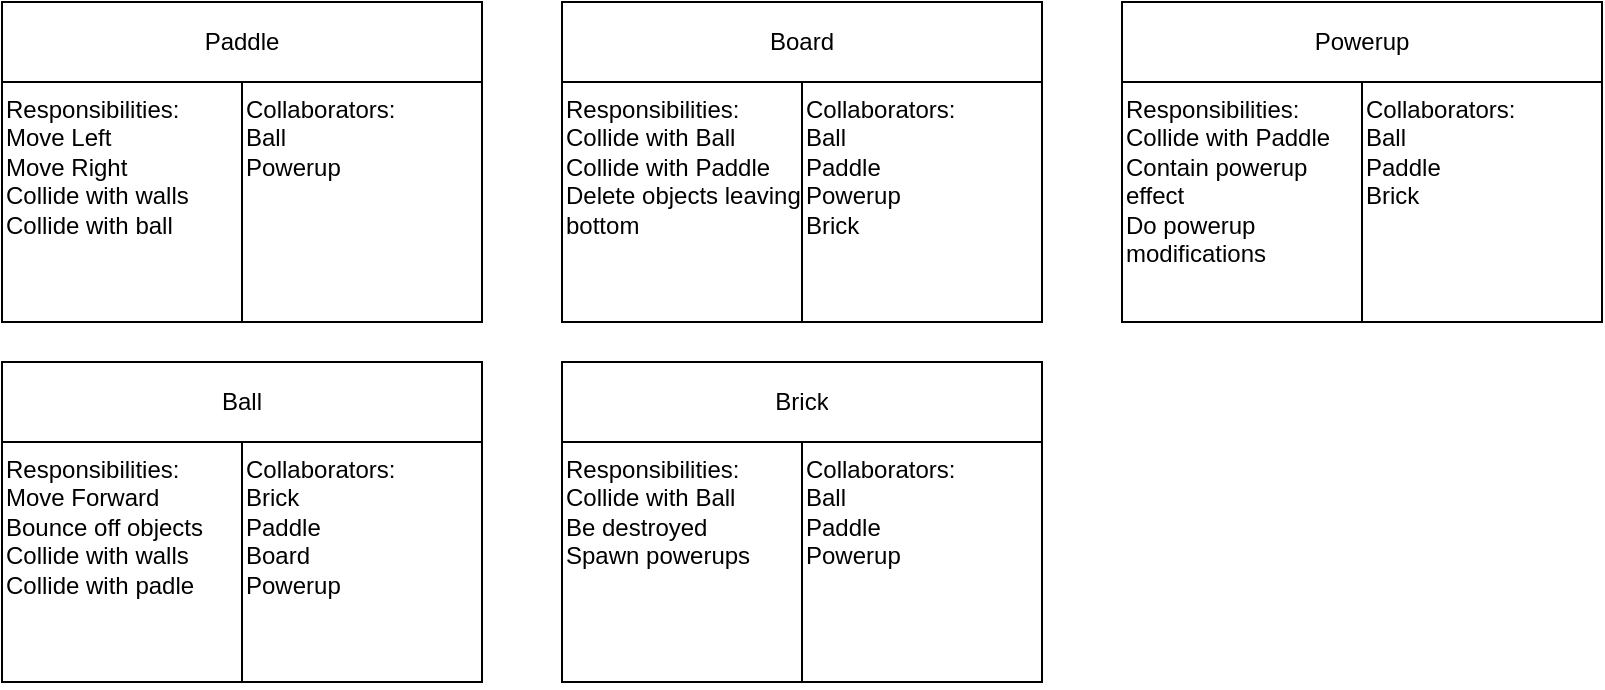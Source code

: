 <mxfile version="20.4.1" type="device"><diagram id="Ho-B-RkuxmMPtl5zC5Pr" name="Page-1"><mxGraphModel dx="446" dy="649" grid="1" gridSize="10" guides="1" tooltips="1" connect="1" arrows="1" fold="1" page="1" pageScale="1" pageWidth="850" pageHeight="1100" math="0" shadow="0"><root><mxCell id="0"/><mxCell id="1" parent="0"/><mxCell id="bUyKYIeR4zsb5nGHVlZy-1" value="" style="shape=table;startSize=0;container=1;collapsible=0;childLayout=tableLayout;" vertex="1" parent="1"><mxGeometry x="40" y="40" width="240" height="160" as="geometry"/></mxCell><mxCell id="bUyKYIeR4zsb5nGHVlZy-2" value="" style="shape=tableRow;horizontal=0;startSize=0;swimlaneHead=0;swimlaneBody=0;top=0;left=0;bottom=0;right=0;collapsible=0;dropTarget=0;fillColor=none;points=[[0,0.5],[1,0.5]];portConstraint=eastwest;" vertex="1" parent="bUyKYIeR4zsb5nGHVlZy-1"><mxGeometry width="240" height="40" as="geometry"/></mxCell><mxCell id="bUyKYIeR4zsb5nGHVlZy-3" value="Paddle" style="shape=partialRectangle;html=1;whiteSpace=wrap;connectable=0;overflow=hidden;fillColor=none;top=0;left=0;bottom=0;right=0;pointerEvents=1;rowspan=1;colspan=2;" vertex="1" parent="bUyKYIeR4zsb5nGHVlZy-2"><mxGeometry width="240" height="40" as="geometry"><mxRectangle width="120" height="40" as="alternateBounds"/></mxGeometry></mxCell><mxCell id="bUyKYIeR4zsb5nGHVlZy-4" value="" style="shape=partialRectangle;html=1;whiteSpace=wrap;connectable=0;overflow=hidden;fillColor=none;top=0;left=0;bottom=0;right=0;pointerEvents=1;" vertex="1" visible="0" parent="bUyKYIeR4zsb5nGHVlZy-2"><mxGeometry x="120" width="120" height="40" as="geometry"><mxRectangle width="120" height="40" as="alternateBounds"/></mxGeometry></mxCell><mxCell id="bUyKYIeR4zsb5nGHVlZy-5" value="" style="shape=tableRow;horizontal=0;startSize=0;swimlaneHead=0;swimlaneBody=0;top=0;left=0;bottom=0;right=0;collapsible=0;dropTarget=0;fillColor=none;points=[[0,0.5],[1,0.5]];portConstraint=eastwest;" vertex="1" parent="bUyKYIeR4zsb5nGHVlZy-1"><mxGeometry y="40" width="240" height="120" as="geometry"/></mxCell><mxCell id="bUyKYIeR4zsb5nGHVlZy-6" value="Responsibilities:&lt;br&gt;Move Left&lt;br&gt;Move Right&lt;br&gt;Collide with walls&lt;br&gt;Collide with ball" style="shape=partialRectangle;html=1;whiteSpace=wrap;connectable=0;overflow=hidden;fillColor=none;top=0;left=0;bottom=0;right=0;pointerEvents=1;align=left;verticalAlign=top;" vertex="1" parent="bUyKYIeR4zsb5nGHVlZy-5"><mxGeometry width="120" height="120" as="geometry"><mxRectangle width="120" height="120" as="alternateBounds"/></mxGeometry></mxCell><mxCell id="bUyKYIeR4zsb5nGHVlZy-7" value="Collaborators:&lt;br&gt;Ball&lt;br&gt;Powerup" style="shape=partialRectangle;html=1;whiteSpace=wrap;connectable=0;overflow=hidden;fillColor=none;top=0;left=0;bottom=0;right=0;pointerEvents=1;align=left;verticalAlign=top;" vertex="1" parent="bUyKYIeR4zsb5nGHVlZy-5"><mxGeometry x="120" width="120" height="120" as="geometry"><mxRectangle width="120" height="120" as="alternateBounds"/></mxGeometry></mxCell><mxCell id="bUyKYIeR4zsb5nGHVlZy-8" value="" style="shape=table;startSize=0;container=1;collapsible=0;childLayout=tableLayout;" vertex="1" parent="1"><mxGeometry x="320" y="40" width="240" height="160" as="geometry"/></mxCell><mxCell id="bUyKYIeR4zsb5nGHVlZy-9" value="" style="shape=tableRow;horizontal=0;startSize=0;swimlaneHead=0;swimlaneBody=0;top=0;left=0;bottom=0;right=0;collapsible=0;dropTarget=0;fillColor=none;points=[[0,0.5],[1,0.5]];portConstraint=eastwest;" vertex="1" parent="bUyKYIeR4zsb5nGHVlZy-8"><mxGeometry width="240" height="40" as="geometry"/></mxCell><mxCell id="bUyKYIeR4zsb5nGHVlZy-10" value="Board" style="shape=partialRectangle;html=1;whiteSpace=wrap;connectable=0;overflow=hidden;fillColor=none;top=0;left=0;bottom=0;right=0;pointerEvents=1;rowspan=1;colspan=2;" vertex="1" parent="bUyKYIeR4zsb5nGHVlZy-9"><mxGeometry width="240" height="40" as="geometry"><mxRectangle width="120" height="40" as="alternateBounds"/></mxGeometry></mxCell><mxCell id="bUyKYIeR4zsb5nGHVlZy-11" value="" style="shape=partialRectangle;html=1;whiteSpace=wrap;connectable=0;overflow=hidden;fillColor=none;top=0;left=0;bottom=0;right=0;pointerEvents=1;" vertex="1" visible="0" parent="bUyKYIeR4zsb5nGHVlZy-9"><mxGeometry x="120" width="120" height="40" as="geometry"><mxRectangle width="120" height="40" as="alternateBounds"/></mxGeometry></mxCell><mxCell id="bUyKYIeR4zsb5nGHVlZy-12" value="" style="shape=tableRow;horizontal=0;startSize=0;swimlaneHead=0;swimlaneBody=0;top=0;left=0;bottom=0;right=0;collapsible=0;dropTarget=0;fillColor=none;points=[[0,0.5],[1,0.5]];portConstraint=eastwest;" vertex="1" parent="bUyKYIeR4zsb5nGHVlZy-8"><mxGeometry y="40" width="240" height="120" as="geometry"/></mxCell><mxCell id="bUyKYIeR4zsb5nGHVlZy-13" value="Responsibilities:&lt;br&gt;Collide with Ball&lt;br&gt;Collide with Paddle&lt;br&gt;Delete objects leaving bottom" style="shape=partialRectangle;html=1;whiteSpace=wrap;connectable=0;overflow=hidden;fillColor=none;top=0;left=0;bottom=0;right=0;pointerEvents=1;align=left;verticalAlign=top;" vertex="1" parent="bUyKYIeR4zsb5nGHVlZy-12"><mxGeometry width="120" height="120" as="geometry"><mxRectangle width="120" height="120" as="alternateBounds"/></mxGeometry></mxCell><mxCell id="bUyKYIeR4zsb5nGHVlZy-14" value="Collaborators:&lt;br&gt;Ball&lt;br&gt;Paddle&lt;br&gt;Powerup&lt;br&gt;Brick" style="shape=partialRectangle;html=1;whiteSpace=wrap;connectable=0;overflow=hidden;fillColor=none;top=0;left=0;bottom=0;right=0;pointerEvents=1;align=left;verticalAlign=top;" vertex="1" parent="bUyKYIeR4zsb5nGHVlZy-12"><mxGeometry x="120" width="120" height="120" as="geometry"><mxRectangle width="120" height="120" as="alternateBounds"/></mxGeometry></mxCell><mxCell id="bUyKYIeR4zsb5nGHVlZy-15" value="" style="shape=table;startSize=0;container=1;collapsible=0;childLayout=tableLayout;" vertex="1" parent="1"><mxGeometry x="40" y="220" width="240" height="160" as="geometry"/></mxCell><mxCell id="bUyKYIeR4zsb5nGHVlZy-16" value="" style="shape=tableRow;horizontal=0;startSize=0;swimlaneHead=0;swimlaneBody=0;top=0;left=0;bottom=0;right=0;collapsible=0;dropTarget=0;fillColor=none;points=[[0,0.5],[1,0.5]];portConstraint=eastwest;" vertex="1" parent="bUyKYIeR4zsb5nGHVlZy-15"><mxGeometry width="240" height="40" as="geometry"/></mxCell><mxCell id="bUyKYIeR4zsb5nGHVlZy-17" value="Ball" style="shape=partialRectangle;html=1;whiteSpace=wrap;connectable=0;overflow=hidden;fillColor=none;top=0;left=0;bottom=0;right=0;pointerEvents=1;rowspan=1;colspan=2;" vertex="1" parent="bUyKYIeR4zsb5nGHVlZy-16"><mxGeometry width="240" height="40" as="geometry"><mxRectangle width="120" height="40" as="alternateBounds"/></mxGeometry></mxCell><mxCell id="bUyKYIeR4zsb5nGHVlZy-18" value="" style="shape=partialRectangle;html=1;whiteSpace=wrap;connectable=0;overflow=hidden;fillColor=none;top=0;left=0;bottom=0;right=0;pointerEvents=1;" vertex="1" visible="0" parent="bUyKYIeR4zsb5nGHVlZy-16"><mxGeometry x="120" width="120" height="40" as="geometry"><mxRectangle width="120" height="40" as="alternateBounds"/></mxGeometry></mxCell><mxCell id="bUyKYIeR4zsb5nGHVlZy-19" value="" style="shape=tableRow;horizontal=0;startSize=0;swimlaneHead=0;swimlaneBody=0;top=0;left=0;bottom=0;right=0;collapsible=0;dropTarget=0;fillColor=none;points=[[0,0.5],[1,0.5]];portConstraint=eastwest;" vertex="1" parent="bUyKYIeR4zsb5nGHVlZy-15"><mxGeometry y="40" width="240" height="120" as="geometry"/></mxCell><mxCell id="bUyKYIeR4zsb5nGHVlZy-20" value="Responsibilities:&lt;br&gt;Move Forward&lt;br&gt;Bounce off objects&lt;br&gt;Collide with walls&lt;br&gt;Collide with padle" style="shape=partialRectangle;html=1;whiteSpace=wrap;connectable=0;overflow=hidden;fillColor=none;top=0;left=0;bottom=0;right=0;pointerEvents=1;align=left;verticalAlign=top;" vertex="1" parent="bUyKYIeR4zsb5nGHVlZy-19"><mxGeometry width="120" height="120" as="geometry"><mxRectangle width="120" height="120" as="alternateBounds"/></mxGeometry></mxCell><mxCell id="bUyKYIeR4zsb5nGHVlZy-21" value="Collaborators:&lt;br&gt;Brick&lt;br&gt;Paddle&lt;br&gt;Board&lt;br&gt;Powerup" style="shape=partialRectangle;html=1;whiteSpace=wrap;connectable=0;overflow=hidden;fillColor=none;top=0;left=0;bottom=0;right=0;pointerEvents=1;align=left;verticalAlign=top;" vertex="1" parent="bUyKYIeR4zsb5nGHVlZy-19"><mxGeometry x="120" width="120" height="120" as="geometry"><mxRectangle width="120" height="120" as="alternateBounds"/></mxGeometry></mxCell><mxCell id="bUyKYIeR4zsb5nGHVlZy-22" value="" style="shape=table;startSize=0;container=1;collapsible=0;childLayout=tableLayout;" vertex="1" parent="1"><mxGeometry x="320" y="220" width="240" height="160" as="geometry"/></mxCell><mxCell id="bUyKYIeR4zsb5nGHVlZy-23" value="" style="shape=tableRow;horizontal=0;startSize=0;swimlaneHead=0;swimlaneBody=0;top=0;left=0;bottom=0;right=0;collapsible=0;dropTarget=0;fillColor=none;points=[[0,0.5],[1,0.5]];portConstraint=eastwest;" vertex="1" parent="bUyKYIeR4zsb5nGHVlZy-22"><mxGeometry width="240" height="40" as="geometry"/></mxCell><mxCell id="bUyKYIeR4zsb5nGHVlZy-24" value="Brick" style="shape=partialRectangle;html=1;whiteSpace=wrap;connectable=0;overflow=hidden;fillColor=none;top=0;left=0;bottom=0;right=0;pointerEvents=1;rowspan=1;colspan=2;" vertex="1" parent="bUyKYIeR4zsb5nGHVlZy-23"><mxGeometry width="240" height="40" as="geometry"><mxRectangle width="120" height="40" as="alternateBounds"/></mxGeometry></mxCell><mxCell id="bUyKYIeR4zsb5nGHVlZy-25" value="" style="shape=partialRectangle;html=1;whiteSpace=wrap;connectable=0;overflow=hidden;fillColor=none;top=0;left=0;bottom=0;right=0;pointerEvents=1;" vertex="1" visible="0" parent="bUyKYIeR4zsb5nGHVlZy-23"><mxGeometry x="120" width="120" height="40" as="geometry"><mxRectangle width="120" height="40" as="alternateBounds"/></mxGeometry></mxCell><mxCell id="bUyKYIeR4zsb5nGHVlZy-26" value="" style="shape=tableRow;horizontal=0;startSize=0;swimlaneHead=0;swimlaneBody=0;top=0;left=0;bottom=0;right=0;collapsible=0;dropTarget=0;fillColor=none;points=[[0,0.5],[1,0.5]];portConstraint=eastwest;" vertex="1" parent="bUyKYIeR4zsb5nGHVlZy-22"><mxGeometry y="40" width="240" height="120" as="geometry"/></mxCell><mxCell id="bUyKYIeR4zsb5nGHVlZy-27" value="Responsibilities:&lt;br&gt;Collide with Ball&lt;br&gt;Be destroyed&lt;br&gt;Spawn powerups" style="shape=partialRectangle;html=1;whiteSpace=wrap;connectable=0;overflow=hidden;fillColor=none;top=0;left=0;bottom=0;right=0;pointerEvents=1;align=left;verticalAlign=top;" vertex="1" parent="bUyKYIeR4zsb5nGHVlZy-26"><mxGeometry width="120" height="120" as="geometry"><mxRectangle width="120" height="120" as="alternateBounds"/></mxGeometry></mxCell><mxCell id="bUyKYIeR4zsb5nGHVlZy-28" value="Collaborators:&lt;br&gt;Ball&lt;br&gt;Paddle&lt;br&gt;Powerup" style="shape=partialRectangle;html=1;whiteSpace=wrap;connectable=0;overflow=hidden;fillColor=none;top=0;left=0;bottom=0;right=0;pointerEvents=1;align=left;verticalAlign=top;" vertex="1" parent="bUyKYIeR4zsb5nGHVlZy-26"><mxGeometry x="120" width="120" height="120" as="geometry"><mxRectangle width="120" height="120" as="alternateBounds"/></mxGeometry></mxCell><mxCell id="bUyKYIeR4zsb5nGHVlZy-29" value="" style="shape=table;startSize=0;container=1;collapsible=0;childLayout=tableLayout;" vertex="1" parent="1"><mxGeometry x="600" y="40" width="240" height="160" as="geometry"/></mxCell><mxCell id="bUyKYIeR4zsb5nGHVlZy-30" value="" style="shape=tableRow;horizontal=0;startSize=0;swimlaneHead=0;swimlaneBody=0;top=0;left=0;bottom=0;right=0;collapsible=0;dropTarget=0;fillColor=none;points=[[0,0.5],[1,0.5]];portConstraint=eastwest;" vertex="1" parent="bUyKYIeR4zsb5nGHVlZy-29"><mxGeometry width="240" height="40" as="geometry"/></mxCell><mxCell id="bUyKYIeR4zsb5nGHVlZy-31" value="Powerup" style="shape=partialRectangle;html=1;whiteSpace=wrap;connectable=0;overflow=hidden;fillColor=none;top=0;left=0;bottom=0;right=0;pointerEvents=1;rowspan=1;colspan=2;" vertex="1" parent="bUyKYIeR4zsb5nGHVlZy-30"><mxGeometry width="240" height="40" as="geometry"><mxRectangle width="120" height="40" as="alternateBounds"/></mxGeometry></mxCell><mxCell id="bUyKYIeR4zsb5nGHVlZy-32" value="" style="shape=partialRectangle;html=1;whiteSpace=wrap;connectable=0;overflow=hidden;fillColor=none;top=0;left=0;bottom=0;right=0;pointerEvents=1;" vertex="1" visible="0" parent="bUyKYIeR4zsb5nGHVlZy-30"><mxGeometry x="120" width="120" height="40" as="geometry"><mxRectangle width="120" height="40" as="alternateBounds"/></mxGeometry></mxCell><mxCell id="bUyKYIeR4zsb5nGHVlZy-33" value="" style="shape=tableRow;horizontal=0;startSize=0;swimlaneHead=0;swimlaneBody=0;top=0;left=0;bottom=0;right=0;collapsible=0;dropTarget=0;fillColor=none;points=[[0,0.5],[1,0.5]];portConstraint=eastwest;" vertex="1" parent="bUyKYIeR4zsb5nGHVlZy-29"><mxGeometry y="40" width="240" height="120" as="geometry"/></mxCell><mxCell id="bUyKYIeR4zsb5nGHVlZy-34" value="Responsibilities:&lt;br&gt;Collide with Paddle&lt;br&gt;Contain powerup effect&lt;br&gt;Do powerup modifications" style="shape=partialRectangle;html=1;whiteSpace=wrap;connectable=0;overflow=hidden;fillColor=none;top=0;left=0;bottom=0;right=0;pointerEvents=1;align=left;verticalAlign=top;" vertex="1" parent="bUyKYIeR4zsb5nGHVlZy-33"><mxGeometry width="120" height="120" as="geometry"><mxRectangle width="120" height="120" as="alternateBounds"/></mxGeometry></mxCell><mxCell id="bUyKYIeR4zsb5nGHVlZy-35" value="Collaborators:&lt;br&gt;Ball&lt;br&gt;Paddle&lt;br&gt;Brick" style="shape=partialRectangle;html=1;whiteSpace=wrap;connectable=0;overflow=hidden;fillColor=none;top=0;left=0;bottom=0;right=0;pointerEvents=1;align=left;verticalAlign=top;" vertex="1" parent="bUyKYIeR4zsb5nGHVlZy-33"><mxGeometry x="120" width="120" height="120" as="geometry"><mxRectangle width="120" height="120" as="alternateBounds"/></mxGeometry></mxCell></root></mxGraphModel></diagram></mxfile>